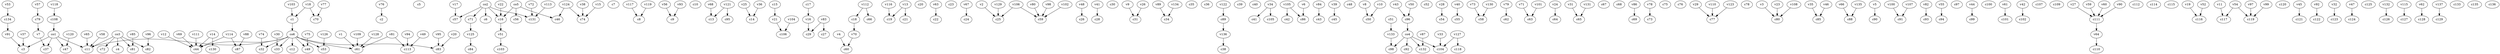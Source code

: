 strict digraph  {
c1;
c2;
c3;
c4;
c5;
c6;
c7;
c8;
c9;
c10;
c11;
c12;
c13;
c14;
c15;
c16;
c17;
c18;
c19;
c20;
c21;
c22;
c23;
c24;
c25;
c26;
c27;
c28;
c29;
c30;
c31;
c32;
c33;
c34;
c35;
c36;
c37;
c38;
c39;
c40;
c41;
c42;
c43;
c44;
c45;
c46;
c47;
c48;
c49;
c50;
c51;
c52;
c53;
c54;
c55;
c56;
c57;
c58;
c59;
c60;
c61;
c62;
c63;
c64;
c65;
c66;
c67;
c68;
c69;
c70;
c71;
c72;
c73;
c74;
c75;
c76;
c77;
c78;
c79;
c80;
c81;
c82;
c83;
c84;
c85;
c86;
c87;
c88;
c89;
c90;
c91;
c92;
c93;
c94;
c95;
c96;
c97;
c98;
c99;
c100;
c101;
c102;
c103;
c104;
c105;
c106;
c107;
c108;
c109;
c110;
c111;
c112;
c113;
c114;
c115;
c116;
c117;
c118;
c119;
c120;
c121;
c122;
c123;
c124;
c125;
c126;
c127;
c128;
c129;
c130;
c131;
c132;
c133;
c134;
c135;
c136;
v1;
v2;
v3;
v4;
v5;
v6;
v7;
v8;
v9;
v10;
v11;
v12;
v13;
v14;
v15;
v16;
v17;
v18;
v19;
v20;
v21;
v22;
v23;
v24;
v25;
v26;
v27;
v28;
v29;
v30;
v31;
v32;
v33;
v34;
v35;
v36;
v37;
v38;
v39;
v40;
v41;
v42;
v43;
v44;
v45;
v46;
v47;
v48;
v49;
v50;
v51;
v52;
v53;
v54;
v55;
v56;
v57;
v58;
v59;
v60;
v61;
v62;
v63;
v64;
v65;
v66;
v67;
v68;
v69;
v70;
v71;
v72;
v73;
v74;
v75;
v76;
v77;
v78;
v79;
v80;
v81;
v82;
v83;
v84;
v85;
v86;
v87;
v88;
v89;
v90;
v91;
v92;
v93;
v94;
v95;
v96;
v97;
v98;
v99;
v100;
v101;
v102;
v103;
v104;
v105;
v106;
v107;
v108;
v109;
v110;
v111;
v112;
v113;
v114;
v115;
v116;
v117;
v118;
v119;
v120;
v121;
v122;
v123;
v124;
v125;
v126;
v127;
v128;
v129;
v130;
v131;
v132;
v133;
v134;
v135;
v136;
v137;
co1;
co2;
co3;
co4;
co5;
co6;
c1 -> co6  [weight=1];
c15 -> v21  [weight=1];
c16 -> v51  [weight=1];
c17 -> v16  [weight=1];
c18 -> v70  [weight=1];
c51 -> v133  [weight=1];
c71 -> v125  [weight=1];
c79 -> v7  [weight=1];
c89 -> v136  [weight=1];
c96 -> co4  [weight=1];
c108 -> co1  [weight=1];
c111 -> v64  [weight=1];
c134 -> v91  [weight=1];
v1 -> c61  [weight=1];
v2 -> c25  [weight=1];
v3 -> c80  [weight=1];
v4 -> c60  [weight=1];
v5 -> c90  [weight=1];
v6 -> c86  [weight=1];
v7 -> c37  [weight=1];
v8 -> c50  [weight=1];
v9 -> c31  [weight=1];
v10 -> c50  [weight=1];
v11 -> c117  [weight=1];
v12 -> c44  [weight=1];
v13 -> c21  [weight=1];
v13 -> c19  [weight=1];
v14 -> c44  [weight=1];
v14 -> c130  [weight=1];
v15 -> c74  [weight=1];
v16 -> c29  [weight=1];
v17 -> c57  [weight=1];
v18 -> c70  [weight=1];
v18 -> c1  [weight=1];
v19 -> c116  [weight=1];
v20 -> c83  [weight=1];
v21 -> c106  [weight=1];
v22 -> c16  [weight=1];
v23 -> c80  [weight=1];
v24 -> c64  [weight=1];
v25 -> c14  [weight=1];
v26 -> c31  [weight=1];
v27 -> c111  [weight=1];
v28 -> c54  [weight=1];
v29 -> c77  [weight=1];
v30 -> c33  [weight=1];
v31 -> c65  [weight=1];
v32 -> c123  [weight=1];
v33 -> c104  [weight=1];
v34 -> c105  [weight=1];
v34 -> c41  [weight=1];
v35 -> c85  [weight=1];
v36 -> c14  [weight=1];
v37 -> c3  [weight=1];
v38 -> c74  [weight=1];
v39 -> c45  [weight=1];
v40 -> c55  [weight=1];
v41 -> c28  [weight=1];
v42 -> c102  [weight=1];
v43 -> c96  [weight=1];
v44 -> c99  [weight=1];
v45 -> c121  [weight=1];
v46 -> c85  [weight=1];
v47 -> c124  [weight=1];
v48 -> c26  [weight=1];
v49 -> c113  [weight=1];
v50 -> c96  [weight=1];
v51 -> c103  [weight=1];
v52 -> c116  [weight=1];
v53 -> c134  [weight=1];
v54 -> c117  [weight=1];
v54 -> c119  [weight=1];
v55 -> c94  [weight=1];
v56 -> c9  [weight=1];
v57 -> c79  [weight=1];
v58 -> c11  [weight=1];
v59 -> c111  [weight=1];
v60 -> c111  [weight=1];
v61 -> c101  [weight=1];
v62 -> c128  [weight=1];
v63 -> c22  [weight=1];
v64 -> c110  [weight=1];
v65 -> c11  [weight=1];
v66 -> c88  [weight=1];
v67 -> c24  [weight=1];
v68 -> c13  [weight=1];
v69 -> c44  [weight=1];
v70 -> c60  [weight=1];
v71 -> c63  [weight=1];
v72 -> c131  [weight=1];
v73 -> c58  [weight=1];
v74 -> c32  [weight=1];
v75 -> c49  [weight=1];
v76 -> c2  [weight=1];
v77 -> c70  [weight=1];
v78 -> c73  [weight=1];
v79 -> c62  [weight=1];
v80 -> c59  [weight=1];
v81 -> c113  [weight=1];
v81 -> c61  [weight=1];
v82 -> c93  [weight=1];
v83 -> c29  [weight=1];
v83 -> c27  [weight=1];
v84 -> c43  [weight=1];
v85 -> c81  [weight=1];
v86 -> c69  [weight=1];
v87 -> c132  [weight=1];
v88 -> c87  [weight=1];
v89 -> c34  [weight=1];
v90 -> c111  [weight=1];
v91 -> c3  [weight=1];
v92 -> c122  [weight=1];
v93 -> c9  [weight=1];
v94 -> c113  [weight=1];
v95 -> c83  [weight=1];
v96 -> c82  [weight=1];
v97 -> c119  [weight=1];
v98 -> c59  [weight=1];
v99 -> c119  [weight=1];
v100 -> c91  [weight=1];
v101 -> c63  [weight=1];
v102 -> c59  [weight=1];
v103 -> c1  [weight=1];
v104 -> c106  [weight=1];
v105 -> c86  [weight=1];
v105 -> c42  [weight=1];
v106 -> c59  [weight=1];
v106 -> c25  [weight=1];
v107 -> c91  [weight=1];
v108 -> c80  [weight=1];
v109 -> c61  [weight=1];
v110 -> c77  [weight=1];
v111 -> c44  [weight=1];
v112 -> c66  [weight=1];
v112 -> c18  [weight=1];
v113 -> c131  [weight=1];
v114 -> c87  [weight=1];
v114 -> c44  [weight=1];
v115 -> c127  [weight=1];
v116 -> c19  [weight=1];
v117 -> c8  [weight=1];
v118 -> c108  [weight=1];
v119 -> c8  [weight=1];
v120 -> c47  [weight=1];
v121 -> c13  [weight=1];
v121 -> c95  [weight=1];
v122 -> c89  [weight=1];
v123 -> c77  [weight=1];
v124 -> c46  [weight=1];
v124 -> c74  [weight=1];
v125 -> c84  [weight=1];
v126 -> c53  [weight=1];
v127 -> c104  [weight=1];
v127 -> c118  [weight=1];
v128 -> c61  [weight=1];
v129 -> c25  [weight=1];
v130 -> c58  [weight=1];
v131 -> c65  [weight=1];
v132 -> c126  [weight=1];
v133 -> c98  [weight=1];
v134 -> c34  [weight=1];
v135 -> c88  [weight=1];
v136 -> c38  [weight=1];
v137 -> c129  [weight=1];
co1 -> c3  [weight=1];
co1 -> c47  [weight=1];
co1 -> c37  [weight=1];
co1 -> c11  [weight=1];
co2 -> c71  [weight=1];
co2 -> c16  [weight=1];
co2 -> c57  [weight=1];
co2 -> c6  [weight=1];
co2 -> c131  [weight=1];
co3 -> c11  [weight=1];
co3 -> c72  [weight=1];
co3 -> c4  [weight=1];
co3 -> c81  [weight=1];
co3 -> c82  [weight=1];
co4 -> c132  [weight=1];
co4 -> c92  [weight=1];
co4 -> c98  [weight=1];
co4 -> c104  [weight=1];
co5 -> c16  [weight=1];
co5 -> c56  [weight=1];
co5 -> c46  [weight=1];
co6 -> c49  [weight=1];
co6 -> c12  [weight=1];
co6 -> c11  [weight=1];
co6 -> c61  [weight=1];
co6 -> c83  [weight=1];
co6 -> c44  [weight=1];
co6 -> c33  [weight=1];
co6 -> c53  [weight=1];
co6 -> c32  [weight=1];
}
